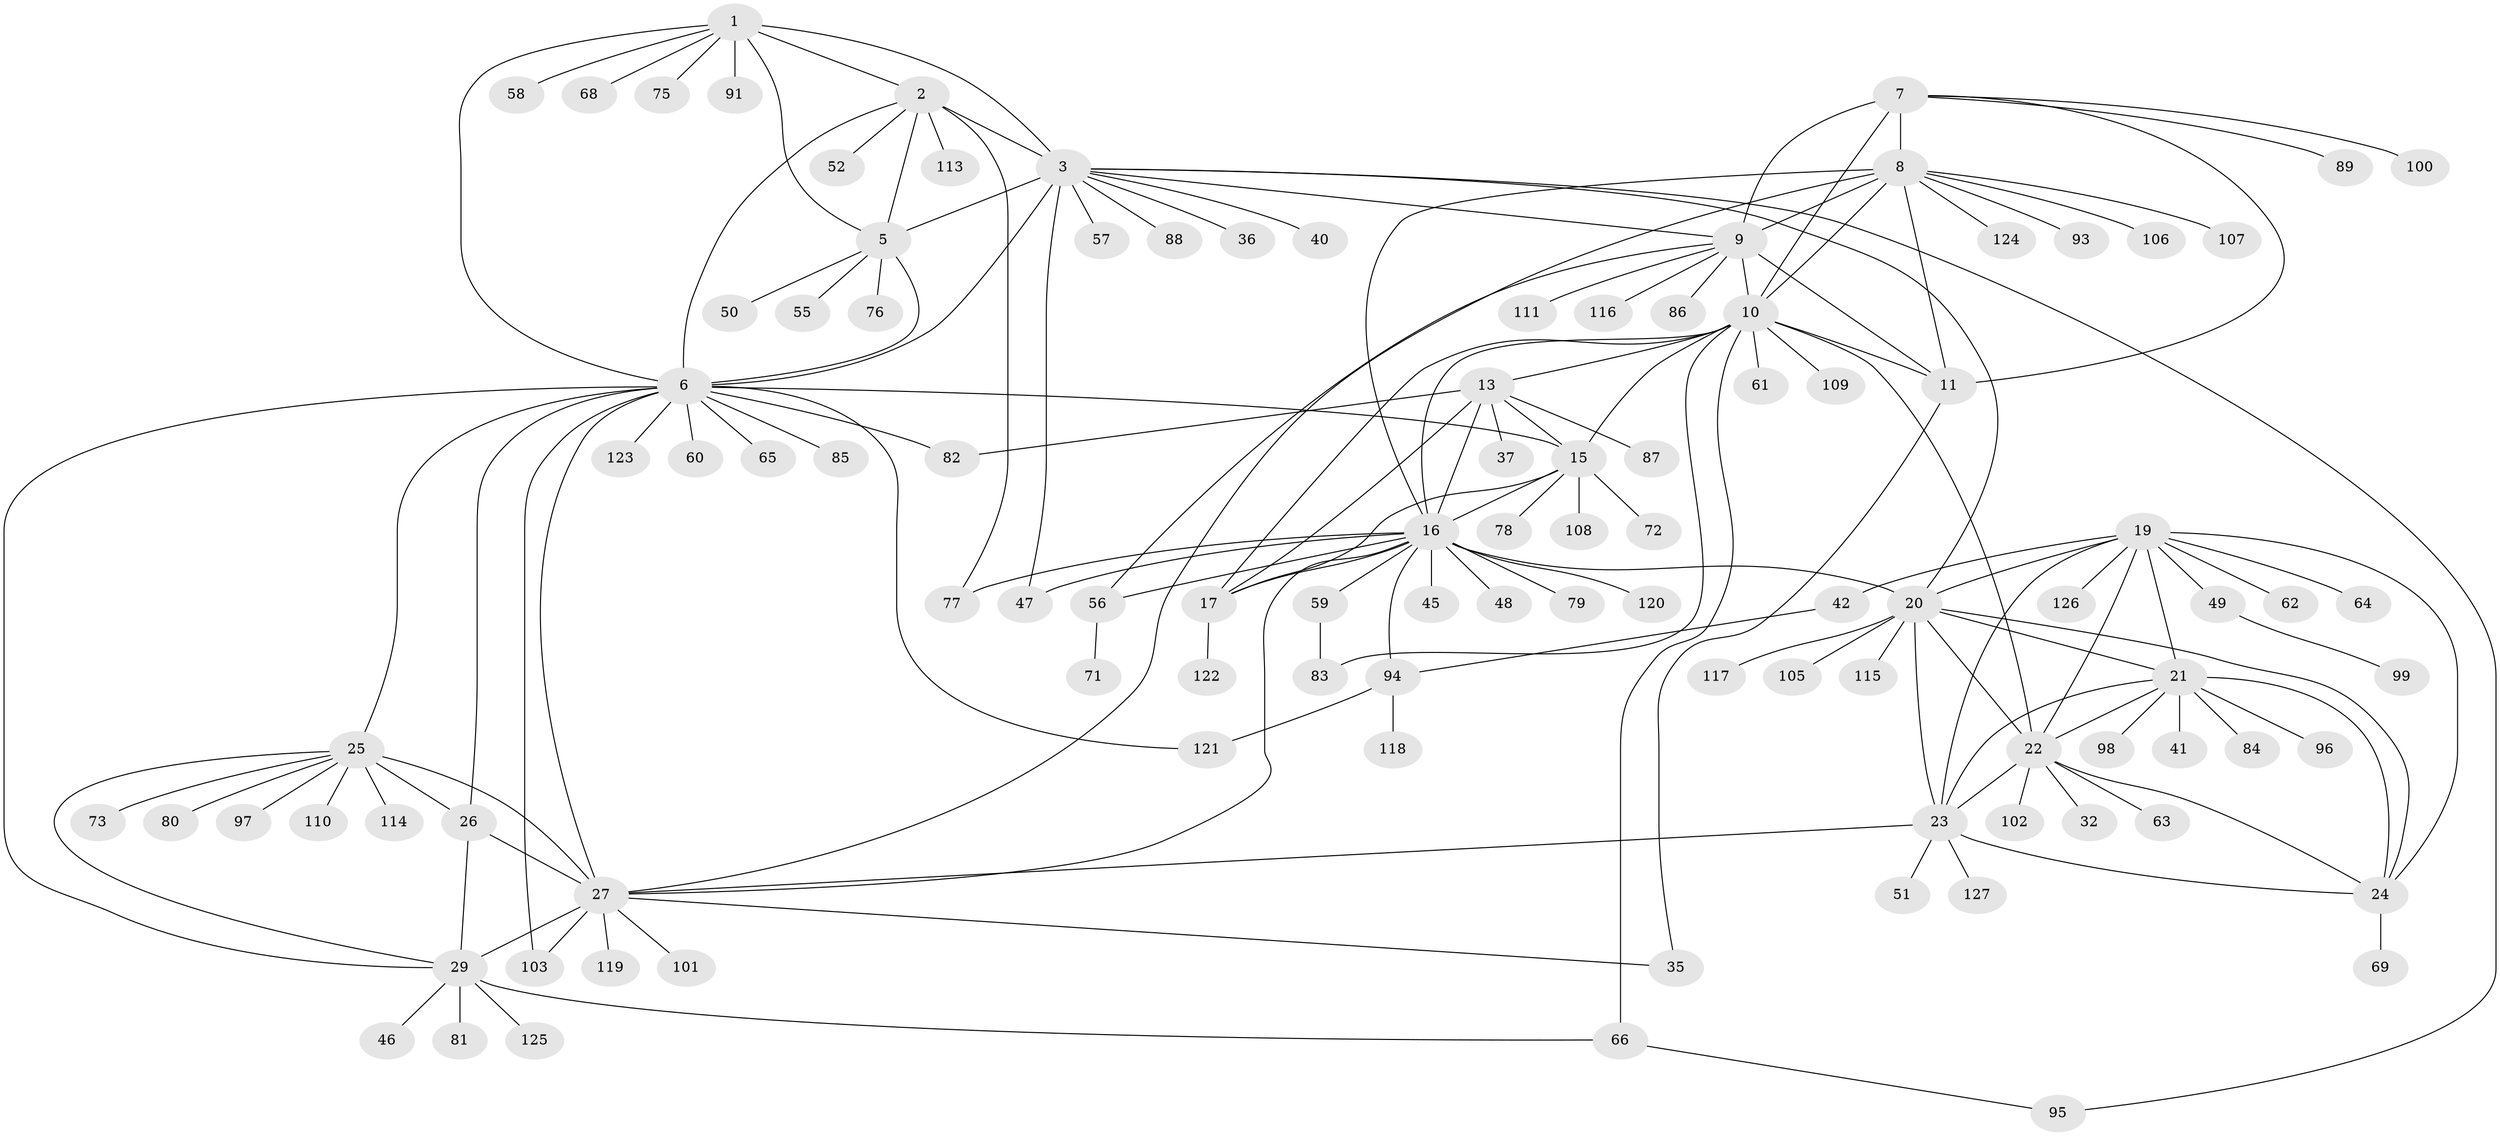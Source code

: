 // original degree distribution, {10: 0.031007751937984496, 8: 0.03875968992248062, 7: 0.046511627906976744, 11: 0.031007751937984496, 9: 0.03875968992248062, 12: 0.007751937984496124, 6: 0.023255813953488372, 15: 0.007751937984496124, 5: 0.007751937984496124, 1: 0.5968992248062015, 2: 0.11627906976744186, 3: 0.031007751937984496, 4: 0.023255813953488372}
// Generated by graph-tools (version 1.1) at 2025/11/02/27/25 16:11:31]
// undirected, 105 vertices, 156 edges
graph export_dot {
graph [start="1"]
  node [color=gray90,style=filled];
  1 [super="+31"];
  2;
  3 [super="+4"];
  5 [super="+67"];
  6 [super="+28"];
  7 [super="+33"];
  8 [super="+54"];
  9 [super="+12"];
  10 [super="+14"];
  11;
  13 [super="+39"];
  15 [super="+44"];
  16 [super="+18"];
  17;
  19 [super="+34"];
  20 [super="+53"];
  21 [super="+92"];
  22;
  23 [super="+74"];
  24 [super="+70"];
  25 [super="+43"];
  26;
  27 [super="+30"];
  29 [super="+104"];
  32 [super="+38"];
  35 [super="+128"];
  36;
  37;
  40;
  41;
  42;
  45;
  46;
  47;
  48;
  49;
  50;
  51;
  52;
  55;
  56;
  57;
  58;
  59;
  60;
  61;
  62 [super="+90"];
  63;
  64;
  65;
  66;
  68;
  69;
  71;
  72;
  73;
  75;
  76;
  77 [super="+112"];
  78;
  79;
  80;
  81;
  82;
  83;
  84;
  85;
  86;
  87;
  88;
  89;
  91;
  93;
  94;
  95;
  96;
  97;
  98;
  99;
  100;
  101;
  102;
  103;
  105;
  106;
  107;
  108;
  109;
  110;
  111;
  113;
  114;
  115;
  116;
  117;
  118;
  119;
  120;
  121 [super="+129"];
  122;
  123;
  124;
  125;
  126;
  127;
  1 -- 2;
  1 -- 3 [weight=2];
  1 -- 5;
  1 -- 6;
  1 -- 58;
  1 -- 68;
  1 -- 75;
  1 -- 91;
  2 -- 3 [weight=2];
  2 -- 5;
  2 -- 6;
  2 -- 52;
  2 -- 77;
  2 -- 113;
  3 -- 5 [weight=2];
  3 -- 6 [weight=2];
  3 -- 9;
  3 -- 88;
  3 -- 36;
  3 -- 40;
  3 -- 47;
  3 -- 20;
  3 -- 57;
  3 -- 95;
  5 -- 6;
  5 -- 50;
  5 -- 55;
  5 -- 76;
  6 -- 15;
  6 -- 60;
  6 -- 65;
  6 -- 103;
  6 -- 121;
  6 -- 123;
  6 -- 82;
  6 -- 85;
  6 -- 25;
  6 -- 26;
  6 -- 27 [weight=2];
  6 -- 29;
  7 -- 8;
  7 -- 9 [weight=2];
  7 -- 10;
  7 -- 11;
  7 -- 89;
  7 -- 100;
  8 -- 9 [weight=2];
  8 -- 10;
  8 -- 11;
  8 -- 93;
  8 -- 107;
  8 -- 124;
  8 -- 106;
  8 -- 16;
  8 -- 27;
  9 -- 10 [weight=2];
  9 -- 11 [weight=2];
  9 -- 56;
  9 -- 116;
  9 -- 86;
  9 -- 111;
  10 -- 11;
  10 -- 22;
  10 -- 61;
  10 -- 66;
  10 -- 83;
  10 -- 16 [weight=2];
  10 -- 17;
  10 -- 109;
  10 -- 13;
  10 -- 15;
  11 -- 35;
  13 -- 15;
  13 -- 16 [weight=2];
  13 -- 17;
  13 -- 37;
  13 -- 87;
  13 -- 82;
  15 -- 16 [weight=2];
  15 -- 17;
  15 -- 72;
  15 -- 78;
  15 -- 108;
  16 -- 17 [weight=2];
  16 -- 94;
  16 -- 45;
  16 -- 77;
  16 -- 47;
  16 -- 48;
  16 -- 79;
  16 -- 20;
  16 -- 56;
  16 -- 59;
  16 -- 120;
  16 -- 27;
  17 -- 122;
  19 -- 20;
  19 -- 21;
  19 -- 22;
  19 -- 23;
  19 -- 24;
  19 -- 42;
  19 -- 49;
  19 -- 62;
  19 -- 64;
  19 -- 126;
  20 -- 21;
  20 -- 22;
  20 -- 23;
  20 -- 24;
  20 -- 105;
  20 -- 115;
  20 -- 117;
  21 -- 22;
  21 -- 23;
  21 -- 24;
  21 -- 41;
  21 -- 84;
  21 -- 96;
  21 -- 98;
  22 -- 23;
  22 -- 24;
  22 -- 32;
  22 -- 63;
  22 -- 102;
  23 -- 24;
  23 -- 27;
  23 -- 51;
  23 -- 127;
  24 -- 69;
  25 -- 26;
  25 -- 27 [weight=2];
  25 -- 29;
  25 -- 97;
  25 -- 110;
  25 -- 80;
  25 -- 114;
  25 -- 73;
  26 -- 27 [weight=2];
  26 -- 29;
  27 -- 29 [weight=2];
  27 -- 35;
  27 -- 101;
  27 -- 103;
  27 -- 119;
  29 -- 46;
  29 -- 66;
  29 -- 81;
  29 -- 125;
  42 -- 94;
  49 -- 99;
  56 -- 71;
  59 -- 83;
  66 -- 95;
  94 -- 118;
  94 -- 121;
}
